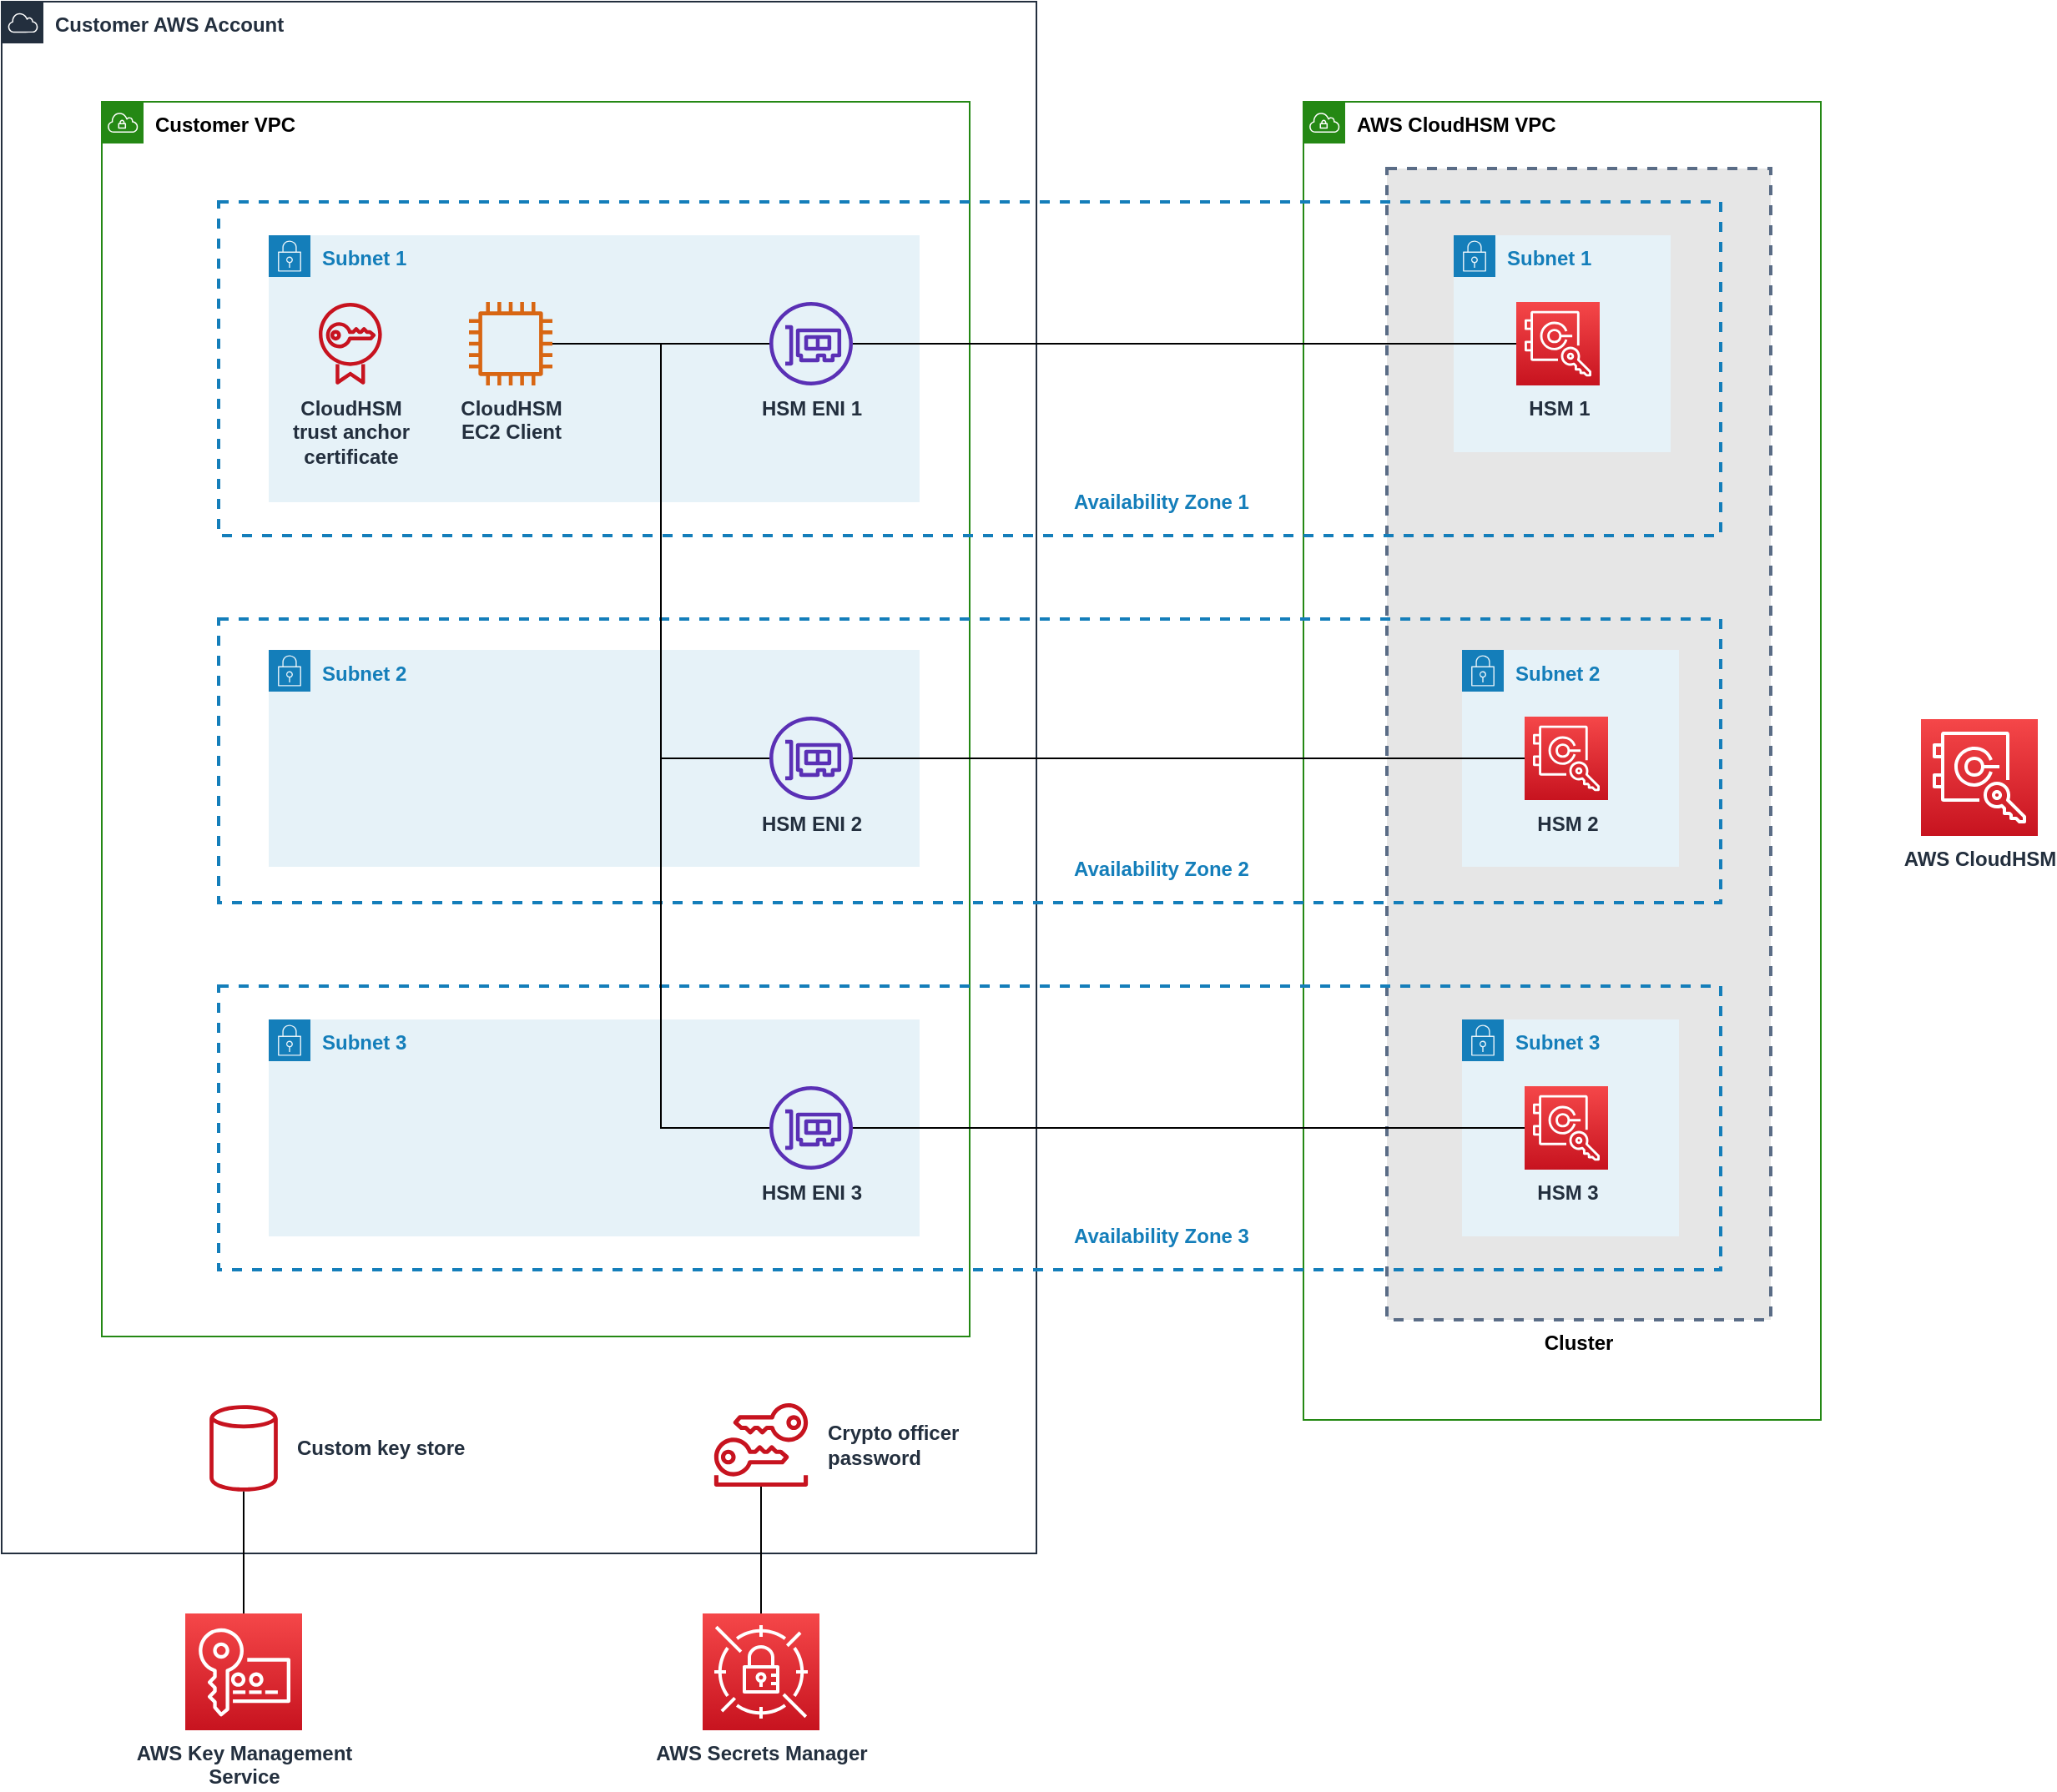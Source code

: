 <mxfile version="14.5.1" type="device" pages="2"><diagram id="pj7BtTCpgWlBwVi6q6ME" name="cloudhsm-cluster"><mxGraphModel dx="2066" dy="1265" grid="1" gridSize="10" guides="1" tooltips="1" connect="1" arrows="1" fold="1" page="1" pageScale="1" pageWidth="1100" pageHeight="850" math="0" shadow="0"><root><mxCell id="0"/><mxCell id="1" parent="0"/><mxCell id="81QZyICx6uU61rrQqXN_-7" value="&lt;font color=&quot;#000000&quot;&gt;AWS CloudHSM VPC&lt;/font&gt;" style="points=[[0,0],[0.25,0],[0.5,0],[0.75,0],[1,0],[1,0.25],[1,0.5],[1,0.75],[1,1],[0.75,1],[0.5,1],[0.25,1],[0,1],[0,0.75],[0,0.5],[0,0.25]];outlineConnect=0;gradientColor=none;html=1;whiteSpace=wrap;fontSize=12;fontStyle=1;shape=mxgraph.aws4.group;grIcon=mxgraph.aws4.group_vpc;strokeColor=#248814;fillColor=none;verticalAlign=top;align=left;spacingLeft=30;fontColor=#AAB7B8;dashed=0;" vertex="1" parent="1"><mxGeometry x="1140" y="140" width="310" height="790" as="geometry"/></mxCell><mxCell id="81QZyICx6uU61rrQqXN_-9" value="Cluster" style="strokeColor=#5A6C86;dashed=1;verticalAlign=top;fontStyle=1;labelPosition=center;verticalLabelPosition=bottom;align=center;strokeWidth=2;fillColor=#E6E6E6;" vertex="1" parent="1"><mxGeometry x="1190" y="180" width="230" height="690" as="geometry"/></mxCell><mxCell id="81QZyICx6uU61rrQqXN_-4" value="Customer AWS Account" style="points=[[0,0],[0.25,0],[0.5,0],[0.75,0],[1,0],[1,0.25],[1,0.5],[1,0.75],[1,1],[0.75,1],[0.5,1],[0.25,1],[0,1],[0,0.75],[0,0.5],[0,0.25]];outlineConnect=0;gradientColor=none;html=1;whiteSpace=wrap;fontSize=12;fontStyle=1;shape=mxgraph.aws4.group;grIcon=mxgraph.aws4.group_aws_cloud;strokeColor=#232F3E;fillColor=none;verticalAlign=top;align=left;spacingLeft=30;fontColor=#232F3E;dashed=0;" vertex="1" parent="1"><mxGeometry x="360" y="80" width="620" height="930" as="geometry"/></mxCell><mxCell id="81QZyICx6uU61rrQqXN_-3" value="&lt;font color=&quot;#000000&quot;&gt;Customer VPC&lt;/font&gt;" style="points=[[0,0],[0.25,0],[0.5,0],[0.75,0],[1,0],[1,0.25],[1,0.5],[1,0.75],[1,1],[0.75,1],[0.5,1],[0.25,1],[0,1],[0,0.75],[0,0.5],[0,0.25]];outlineConnect=0;gradientColor=none;html=1;whiteSpace=wrap;fontSize=12;fontStyle=1;shape=mxgraph.aws4.group;grIcon=mxgraph.aws4.group_vpc;strokeColor=#248814;fillColor=none;verticalAlign=top;align=left;spacingLeft=30;fontColor=#AAB7B8;dashed=0;" vertex="1" parent="1"><mxGeometry x="420" y="140" width="520" height="740" as="geometry"/></mxCell><mxCell id="81QZyICx6uU61rrQqXN_-21" value="" style="fillColor=none;strokeColor=#147EBA;dashed=1;verticalAlign=top;fontStyle=1;fontColor=#147EBA;labelPosition=center;verticalLabelPosition=bottom;align=center;strokeWidth=2;" vertex="1" parent="1"><mxGeometry x="490" y="200" width="900" height="200" as="geometry"/></mxCell><mxCell id="81QZyICx6uU61rrQqXN_-22" value="" style="fillColor=none;strokeColor=#147EBA;dashed=1;verticalAlign=top;fontStyle=1;fontColor=#147EBA;labelPosition=center;verticalLabelPosition=bottom;align=center;strokeWidth=2;" vertex="1" parent="1"><mxGeometry x="490" y="450" width="900" height="170" as="geometry"/></mxCell><mxCell id="81QZyICx6uU61rrQqXN_-23" value="" style="fillColor=none;strokeColor=#147EBA;dashed=1;verticalAlign=top;fontStyle=1;fontColor=#147EBA;labelPosition=center;verticalLabelPosition=bottom;align=center;strokeWidth=2;" vertex="1" parent="1"><mxGeometry x="490" y="670" width="900" height="170" as="geometry"/></mxCell><mxCell id="81QZyICx6uU61rrQqXN_-10" value="Subnet 1" style="points=[[0,0],[0.25,0],[0.5,0],[0.75,0],[1,0],[1,0.25],[1,0.5],[1,0.75],[1,1],[0.75,1],[0.5,1],[0.25,1],[0,1],[0,0.75],[0,0.5],[0,0.25]];outlineConnect=0;gradientColor=none;html=1;whiteSpace=wrap;fontSize=12;fontStyle=1;shape=mxgraph.aws4.group;grIcon=mxgraph.aws4.group_security_group;grStroke=0;strokeColor=#147EBA;fillColor=#E6F2F8;verticalAlign=top;align=left;spacingLeft=30;fontColor=#147EBA;dashed=0;" vertex="1" parent="1"><mxGeometry x="1230" y="220" width="130" height="130" as="geometry"/></mxCell><mxCell id="81QZyICx6uU61rrQqXN_-8" value="HSM 1" style="points=[[0,0,0],[0.25,0,0],[0.5,0,0],[0.75,0,0],[1,0,0],[0,1,0],[0.25,1,0],[0.5,1,0],[0.75,1,0],[1,1,0],[0,0.25,0],[0,0.5,0],[0,0.75,0],[1,0.25,0],[1,0.5,0],[1,0.75,0]];outlineConnect=0;fontColor=#232F3E;gradientColor=#F54749;gradientDirection=north;fillColor=#C7131F;strokeColor=#ffffff;dashed=0;verticalLabelPosition=bottom;verticalAlign=top;align=center;html=1;fontSize=12;fontStyle=1;aspect=fixed;shape=mxgraph.aws4.resourceIcon;resIcon=mxgraph.aws4.cloudhsm;" vertex="1" parent="1"><mxGeometry x="1267.5" y="260" width="50" height="50" as="geometry"/></mxCell><mxCell id="81QZyICx6uU61rrQqXN_-11" value="Subnet 2" style="points=[[0,0],[0.25,0],[0.5,0],[0.75,0],[1,0],[1,0.25],[1,0.5],[1,0.75],[1,1],[0.75,1],[0.5,1],[0.25,1],[0,1],[0,0.75],[0,0.5],[0,0.25]];outlineConnect=0;gradientColor=none;html=1;whiteSpace=wrap;fontSize=12;fontStyle=1;shape=mxgraph.aws4.group;grIcon=mxgraph.aws4.group_security_group;grStroke=0;strokeColor=#147EBA;fillColor=#E6F2F8;verticalAlign=top;align=left;spacingLeft=30;fontColor=#147EBA;dashed=0;" vertex="1" parent="1"><mxGeometry x="1235" y="468.5" width="130" height="130" as="geometry"/></mxCell><mxCell id="81QZyICx6uU61rrQqXN_-12" value="HSM 2" style="points=[[0,0,0],[0.25,0,0],[0.5,0,0],[0.75,0,0],[1,0,0],[0,1,0],[0.25,1,0],[0.5,1,0],[0.75,1,0],[1,1,0],[0,0.25,0],[0,0.5,0],[0,0.75,0],[1,0.25,0],[1,0.5,0],[1,0.75,0]];outlineConnect=0;fontColor=#232F3E;gradientColor=#F54749;gradientDirection=north;fillColor=#C7131F;strokeColor=#ffffff;dashed=0;verticalLabelPosition=bottom;verticalAlign=top;align=center;html=1;fontSize=12;fontStyle=1;aspect=fixed;shape=mxgraph.aws4.resourceIcon;resIcon=mxgraph.aws4.cloudhsm;" vertex="1" parent="1"><mxGeometry x="1272.5" y="508.5" width="50" height="50" as="geometry"/></mxCell><mxCell id="81QZyICx6uU61rrQqXN_-13" value="Subnet 3" style="points=[[0,0],[0.25,0],[0.5,0],[0.75,0],[1,0],[1,0.25],[1,0.5],[1,0.75],[1,1],[0.75,1],[0.5,1],[0.25,1],[0,1],[0,0.75],[0,0.5],[0,0.25]];outlineConnect=0;gradientColor=none;html=1;whiteSpace=wrap;fontSize=12;fontStyle=1;shape=mxgraph.aws4.group;grIcon=mxgraph.aws4.group_security_group;grStroke=0;strokeColor=#147EBA;fillColor=#E6F2F8;verticalAlign=top;align=left;spacingLeft=30;fontColor=#147EBA;dashed=0;" vertex="1" parent="1"><mxGeometry x="1235" y="690" width="130" height="130" as="geometry"/></mxCell><mxCell id="81QZyICx6uU61rrQqXN_-14" value="HSM 3" style="points=[[0,0,0],[0.25,0,0],[0.5,0,0],[0.75,0,0],[1,0,0],[0,1,0],[0.25,1,0],[0.5,1,0],[0.75,1,0],[1,1,0],[0,0.25,0],[0,0.5,0],[0,0.75,0],[1,0.25,0],[1,0.5,0],[1,0.75,0]];outlineConnect=0;fontColor=#232F3E;gradientColor=#F54749;gradientDirection=north;fillColor=#C7131F;strokeColor=#ffffff;dashed=0;verticalLabelPosition=bottom;verticalAlign=top;align=center;html=1;fontSize=12;fontStyle=1;aspect=fixed;shape=mxgraph.aws4.resourceIcon;resIcon=mxgraph.aws4.cloudhsm;" vertex="1" parent="1"><mxGeometry x="1272.5" y="730" width="50" height="50" as="geometry"/></mxCell><mxCell id="81QZyICx6uU61rrQqXN_-15" value="Subnet 1" style="points=[[0,0],[0.25,0],[0.5,0],[0.75,0],[1,0],[1,0.25],[1,0.5],[1,0.75],[1,1],[0.75,1],[0.5,1],[0.25,1],[0,1],[0,0.75],[0,0.5],[0,0.25]];outlineConnect=0;gradientColor=none;html=1;whiteSpace=wrap;fontSize=12;fontStyle=1;shape=mxgraph.aws4.group;grIcon=mxgraph.aws4.group_security_group;grStroke=0;strokeColor=#147EBA;fillColor=#E6F2F8;verticalAlign=top;align=left;spacingLeft=30;fontColor=#147EBA;dashed=0;" vertex="1" parent="1"><mxGeometry x="520" y="220" width="390" height="160" as="geometry"/></mxCell><mxCell id="81QZyICx6uU61rrQqXN_-16" value="HSM ENI 1" style="outlineConnect=0;fontColor=#232F3E;gradientColor=none;fillColor=#5A30B5;strokeColor=none;dashed=0;verticalLabelPosition=bottom;verticalAlign=top;align=center;html=1;fontSize=12;fontStyle=1;aspect=fixed;pointerEvents=1;shape=mxgraph.aws4.elastic_network_interface;" vertex="1" parent="1"><mxGeometry x="820" y="260" width="50" height="50" as="geometry"/></mxCell><mxCell id="81QZyICx6uU61rrQqXN_-17" value="Subnet 2" style="points=[[0,0],[0.25,0],[0.5,0],[0.75,0],[1,0],[1,0.25],[1,0.5],[1,0.75],[1,1],[0.75,1],[0.5,1],[0.25,1],[0,1],[0,0.75],[0,0.5],[0,0.25]];outlineConnect=0;gradientColor=none;html=1;whiteSpace=wrap;fontSize=12;fontStyle=1;shape=mxgraph.aws4.group;grIcon=mxgraph.aws4.group_security_group;grStroke=0;strokeColor=#147EBA;fillColor=#E6F2F8;verticalAlign=top;align=left;spacingLeft=30;fontColor=#147EBA;dashed=0;" vertex="1" parent="1"><mxGeometry x="520" y="468.5" width="390" height="130" as="geometry"/></mxCell><mxCell id="81QZyICx6uU61rrQqXN_-18" value="HSM ENI 2" style="outlineConnect=0;fontColor=#232F3E;gradientColor=none;fillColor=#5A30B5;strokeColor=none;dashed=0;verticalLabelPosition=bottom;verticalAlign=top;align=center;html=1;fontSize=12;fontStyle=1;aspect=fixed;pointerEvents=1;shape=mxgraph.aws4.elastic_network_interface;" vertex="1" parent="1"><mxGeometry x="820" y="508.5" width="50" height="50" as="geometry"/></mxCell><mxCell id="81QZyICx6uU61rrQqXN_-19" value="Subnet 3" style="points=[[0,0],[0.25,0],[0.5,0],[0.75,0],[1,0],[1,0.25],[1,0.5],[1,0.75],[1,1],[0.75,1],[0.5,1],[0.25,1],[0,1],[0,0.75],[0,0.5],[0,0.25]];outlineConnect=0;gradientColor=none;html=1;whiteSpace=wrap;fontSize=12;fontStyle=1;shape=mxgraph.aws4.group;grIcon=mxgraph.aws4.group_security_group;grStroke=0;strokeColor=#147EBA;fillColor=#E6F2F8;verticalAlign=top;align=left;spacingLeft=30;fontColor=#147EBA;dashed=0;" vertex="1" parent="1"><mxGeometry x="520" y="690" width="390" height="130" as="geometry"/></mxCell><mxCell id="81QZyICx6uU61rrQqXN_-20" value="HSM ENI 3" style="outlineConnect=0;fontColor=#232F3E;gradientColor=none;fillColor=#5A30B5;strokeColor=none;dashed=0;verticalLabelPosition=bottom;verticalAlign=top;align=center;html=1;fontSize=12;fontStyle=1;aspect=fixed;pointerEvents=1;shape=mxgraph.aws4.elastic_network_interface;" vertex="1" parent="1"><mxGeometry x="820" y="730" width="50" height="50" as="geometry"/></mxCell><mxCell id="81QZyICx6uU61rrQqXN_-25" value="&lt;b&gt;CloudHSM&lt;br&gt;EC2 Client&lt;/b&gt;" style="outlineConnect=0;fontColor=#232F3E;gradientColor=none;fillColor=#D86613;strokeColor=none;dashed=0;verticalLabelPosition=bottom;verticalAlign=top;align=center;html=1;fontSize=12;fontStyle=0;aspect=fixed;pointerEvents=1;shape=mxgraph.aws4.instance2;" vertex="1" parent="1"><mxGeometry x="640" y="260" width="50" height="50" as="geometry"/></mxCell><mxCell id="81QZyICx6uU61rrQqXN_-27" value="" style="edgeStyle=elbowEdgeStyle;rounded=0;orthogonalLoop=1;jettySize=auto;html=1;fontColor=#000000;endArrow=none;endFill=0;" edge="1" parent="1" source="81QZyICx6uU61rrQqXN_-8" target="81QZyICx6uU61rrQqXN_-16"><mxGeometry relative="1" as="geometry"><mxPoint x="1147.5" y="285" as="targetPoint"/></mxGeometry></mxCell><mxCell id="81QZyICx6uU61rrQqXN_-28" value="" style="edgeStyle=elbowEdgeStyle;rounded=0;orthogonalLoop=1;jettySize=auto;html=1;fontColor=#000000;endArrow=none;endFill=0;exitX=0;exitY=0.5;exitDx=0;exitDy=0;exitPerimeter=0;" edge="1" parent="1" source="81QZyICx6uU61rrQqXN_-12" target="81QZyICx6uU61rrQqXN_-18"><mxGeometry relative="1" as="geometry"><mxPoint x="1227.5" y="533" as="sourcePoint"/><mxPoint x="870" y="533" as="targetPoint"/></mxGeometry></mxCell><mxCell id="81QZyICx6uU61rrQqXN_-29" value="" style="edgeStyle=elbowEdgeStyle;rounded=0;orthogonalLoop=1;jettySize=auto;html=1;fontColor=#000000;endArrow=none;endFill=0;exitX=0;exitY=0.5;exitDx=0;exitDy=0;exitPerimeter=0;" edge="1" parent="1" source="81QZyICx6uU61rrQqXN_-14" target="81QZyICx6uU61rrQqXN_-20"><mxGeometry relative="1" as="geometry"><mxPoint x="1242.5" y="558.5" as="sourcePoint"/><mxPoint x="880" y="558.5" as="targetPoint"/></mxGeometry></mxCell><mxCell id="81QZyICx6uU61rrQqXN_-30" value="" style="edgeStyle=elbowEdgeStyle;rounded=0;orthogonalLoop=1;jettySize=auto;html=1;fontColor=#000000;endArrow=none;endFill=0;" edge="1" parent="1" source="81QZyICx6uU61rrQqXN_-16" target="81QZyICx6uU61rrQqXN_-25"><mxGeometry relative="1" as="geometry"><mxPoint x="1237.5" y="295" as="sourcePoint"/><mxPoint x="880" y="295" as="targetPoint"/></mxGeometry></mxCell><mxCell id="81QZyICx6uU61rrQqXN_-31" value="" style="edgeStyle=elbowEdgeStyle;rounded=0;orthogonalLoop=1;jettySize=auto;html=1;fontColor=#000000;endArrow=none;endFill=0;" edge="1" parent="1" source="81QZyICx6uU61rrQqXN_-18" target="81QZyICx6uU61rrQqXN_-25"><mxGeometry relative="1" as="geometry"><mxPoint x="830" y="295" as="sourcePoint"/><mxPoint x="700" y="295" as="targetPoint"/></mxGeometry></mxCell><mxCell id="81QZyICx6uU61rrQqXN_-32" value="" style="edgeStyle=elbowEdgeStyle;rounded=0;orthogonalLoop=1;jettySize=auto;html=1;fontColor=#000000;endArrow=none;endFill=0;" edge="1" parent="1" source="81QZyICx6uU61rrQqXN_-20" target="81QZyICx6uU61rrQqXN_-25"><mxGeometry relative="1" as="geometry"><mxPoint x="830" y="498.5" as="sourcePoint"/><mxPoint x="700" y="295" as="targetPoint"/></mxGeometry></mxCell><mxCell id="81QZyICx6uU61rrQqXN_-33" value="Crypto officer&lt;br&gt;password&amp;nbsp;" style="outlineConnect=0;fontColor=#232F3E;gradientColor=none;fillColor=#C7131F;strokeColor=none;dashed=0;verticalLabelPosition=middle;verticalAlign=middle;align=left;html=1;fontSize=12;fontStyle=1;aspect=fixed;pointerEvents=1;shape=mxgraph.aws4.long_term_security_credential;labelPosition=right;spacing=12;" vertex="1" parent="1"><mxGeometry x="786.74" y="920" width="56.52" height="50" as="geometry"/></mxCell><mxCell id="81QZyICx6uU61rrQqXN_-34" value="AWS CloudHSM" style="points=[[0,0,0],[0.25,0,0],[0.5,0,0],[0.75,0,0],[1,0,0],[0,1,0],[0.25,1,0],[0.5,1,0],[0.75,1,0],[1,1,0],[0,0.25,0],[0,0.5,0],[0,0.75,0],[1,0.25,0],[1,0.5,0],[1,0.75,0]];outlineConnect=0;fontColor=#232F3E;gradientColor=#F54749;gradientDirection=north;fillColor=#C7131F;strokeColor=#ffffff;dashed=0;verticalLabelPosition=bottom;verticalAlign=top;align=center;html=1;fontSize=12;fontStyle=1;aspect=fixed;shape=mxgraph.aws4.resourceIcon;resIcon=mxgraph.aws4.cloudhsm;" vertex="1" parent="1"><mxGeometry x="1510" y="510" width="70" height="70" as="geometry"/></mxCell><mxCell id="81QZyICx6uU61rrQqXN_-35" value="AWS Secrets Manager" style="points=[[0,0,0],[0.25,0,0],[0.5,0,0],[0.75,0,0],[1,0,0],[0,1,0],[0.25,1,0],[0.5,1,0],[0.75,1,0],[1,1,0],[0,0.25,0],[0,0.5,0],[0,0.75,0],[1,0.25,0],[1,0.5,0],[1,0.75,0]];outlineConnect=0;fontColor=#232F3E;gradientColor=#F54749;gradientDirection=north;fillColor=#C7131F;strokeColor=#ffffff;dashed=0;verticalLabelPosition=bottom;verticalAlign=top;align=center;html=1;fontSize=12;fontStyle=1;aspect=fixed;shape=mxgraph.aws4.resourceIcon;resIcon=mxgraph.aws4.secrets_manager;" vertex="1" parent="1"><mxGeometry x="780" y="1046" width="70" height="70" as="geometry"/></mxCell><mxCell id="81QZyICx6uU61rrQqXN_-36" value="" style="edgeStyle=elbowEdgeStyle;rounded=0;orthogonalLoop=1;jettySize=auto;html=1;fontColor=#000000;endArrow=none;endFill=0;exitX=0.5;exitY=0;exitDx=0;exitDy=0;exitPerimeter=0;" edge="1" parent="1" source="81QZyICx6uU61rrQqXN_-35" target="81QZyICx6uU61rrQqXN_-33"><mxGeometry relative="1" as="geometry"><mxPoint x="1469.24" y="725" as="sourcePoint"/><mxPoint x="1106.74" y="725" as="targetPoint"/></mxGeometry></mxCell><mxCell id="81QZyICx6uU61rrQqXN_-37" value="AWS Key Management&lt;br&gt;Service" style="points=[[0,0,0],[0.25,0,0],[0.5,0,0],[0.75,0,0],[1,0,0],[0,1,0],[0.25,1,0],[0.5,1,0],[0.75,1,0],[1,1,0],[0,0.25,0],[0,0.5,0],[0,0.75,0],[1,0.25,0],[1,0.5,0],[1,0.75,0]];outlineConnect=0;fontColor=#232F3E;gradientColor=#F54749;gradientDirection=north;fillColor=#C7131F;strokeColor=#ffffff;dashed=0;verticalLabelPosition=bottom;verticalAlign=top;align=center;html=1;fontSize=12;fontStyle=1;aspect=fixed;shape=mxgraph.aws4.resourceIcon;resIcon=mxgraph.aws4.key_management_service;" vertex="1" parent="1"><mxGeometry x="470" y="1046" width="70" height="70" as="geometry"/></mxCell><mxCell id="81QZyICx6uU61rrQqXN_-38" value="Custom key store" style="outlineConnect=0;fontColor=#232F3E;gradientColor=none;strokeColor=none;dashed=0;verticalLabelPosition=middle;verticalAlign=middle;align=left;html=1;fontSize=12;fontStyle=1;aspect=fixed;pointerEvents=1;shape=mxgraph.aws4.generic_database;fillColor=#C7131F;labelPosition=right;spacing=12;" vertex="1" parent="1"><mxGeometry x="484.57" y="920" width="40.85" height="54" as="geometry"/></mxCell><mxCell id="81QZyICx6uU61rrQqXN_-39" value="" style="edgeStyle=elbowEdgeStyle;rounded=0;orthogonalLoop=1;jettySize=auto;html=1;fontColor=#000000;endArrow=none;endFill=0;exitX=0.5;exitY=0;exitDx=0;exitDy=0;exitPerimeter=0;" edge="1" parent="1" source="81QZyICx6uU61rrQqXN_-37" target="81QZyICx6uU61rrQqXN_-38"><mxGeometry relative="1" as="geometry"><mxPoint x="308.26" y="1060" as="sourcePoint"/><mxPoint x="308" y="970" as="targetPoint"/></mxGeometry></mxCell><mxCell id="81QZyICx6uU61rrQqXN_-40" value="CloudHSM&lt;br&gt;trust anchor&lt;br&gt;certificate" style="outlineConnect=0;fontColor=#232F3E;gradientColor=none;strokeColor=none;dashed=0;verticalLabelPosition=bottom;verticalAlign=top;align=center;html=1;fontSize=12;fontStyle=1;aspect=fixed;pointerEvents=1;shape=mxgraph.aws4.certificate_manager;fillColor=#C7131F;" vertex="1" parent="1"><mxGeometry x="550" y="260" width="37.82" height="50" as="geometry"/></mxCell><mxCell id="81QZyICx6uU61rrQqXN_-41" value="&lt;span style=&quot;color: rgb(20 , 126 , 186) ; font-weight: 700&quot;&gt;Availability Zone 1&lt;/span&gt;" style="text;html=1;strokeColor=none;fillColor=none;align=center;verticalAlign=middle;whiteSpace=wrap;rounded=0;fontColor=#000000;" vertex="1" parent="1"><mxGeometry x="970" y="370" width="170" height="20" as="geometry"/></mxCell><mxCell id="81QZyICx6uU61rrQqXN_-42" value="&lt;span style=&quot;color: rgb(20 , 126 , 186) ; font-weight: 700&quot;&gt;Availability Zone 2&lt;/span&gt;" style="text;html=1;strokeColor=none;fillColor=none;align=center;verticalAlign=middle;whiteSpace=wrap;rounded=0;fontColor=#000000;" vertex="1" parent="1"><mxGeometry x="970" y="590" width="170" height="20" as="geometry"/></mxCell><mxCell id="81QZyICx6uU61rrQqXN_-43" value="&lt;span style=&quot;color: rgb(20 , 126 , 186) ; font-weight: 700&quot;&gt;Availability Zone 3&lt;/span&gt;" style="text;html=1;strokeColor=none;fillColor=none;align=center;verticalAlign=middle;whiteSpace=wrap;rounded=0;fontColor=#000000;" vertex="1" parent="1"><mxGeometry x="970" y="810" width="170" height="20" as="geometry"/></mxCell></root></mxGraphModel></diagram><diagram id="g70IaXKOi9dgWWWwPPgG" name="lifecycle-automation"><mxGraphModel dx="2066" dy="1265" grid="1" gridSize="10" guides="1" tooltips="1" connect="1" arrows="1" fold="1" page="1" pageScale="1" pageWidth="1100" pageHeight="850" math="0" shadow="0"><root><mxCell id="IIw93woYsKADVbD83Coo-0"/><mxCell id="IIw93woYsKADVbD83Coo-1" parent="IIw93woYsKADVbD83Coo-0"/><mxCell id="IIw93woYsKADVbD83Coo-2" value="AWS Step Functions" style="points=[[0,0,0],[0.25,0,0],[0.5,0,0],[0.75,0,0],[1,0,0],[0,1,0],[0.25,1,0],[0.5,1,0],[0.75,1,0],[1,1,0],[0,0.25,0],[0,0.5,0],[0,0.75,0],[1,0.25,0],[1,0.5,0],[1,0.75,0]];outlineConnect=0;fontColor=#232F3E;gradientColor=#F34482;gradientDirection=north;fillColor=#BC1356;strokeColor=#ffffff;dashed=0;verticalLabelPosition=bottom;verticalAlign=top;align=center;html=1;fontSize=12;fontStyle=1;aspect=fixed;shape=mxgraph.aws4.resourceIcon;resIcon=mxgraph.aws4.step_functions;" vertex="1" parent="IIw93woYsKADVbD83Coo-1"><mxGeometry x="610" y="340" width="70" height="70" as="geometry"/></mxCell><mxCell id="IIw93woYsKADVbD83Coo-14" value="&lt;b&gt;AWS CloudFormation&lt;/b&gt;" style="points=[[0,0,0],[0.25,0,0],[0.5,0,0],[0.75,0,0],[1,0,0],[0,1,0],[0.25,1,0],[0.5,1,0],[0.75,1,0],[1,1,0],[0,0.25,0],[0,0.5,0],[0,0.75,0],[1,0.25,0],[1,0.5,0],[1,0.75,0]];points=[[0,0,0],[0.25,0,0],[0.5,0,0],[0.75,0,0],[1,0,0],[0,1,0],[0.25,1,0],[0.5,1,0],[0.75,1,0],[1,1,0],[0,0.25,0],[0,0.5,0],[0,0.75,0],[1,0.25,0],[1,0.5,0],[1,0.75,0]];outlineConnect=0;fontColor=#232F3E;gradientColor=#F34482;gradientDirection=north;fillColor=#BC1356;strokeColor=#ffffff;dashed=0;verticalLabelPosition=bottom;verticalAlign=top;align=center;html=1;fontSize=12;fontStyle=0;aspect=fixed;shape=mxgraph.aws4.resourceIcon;resIcon=mxgraph.aws4.cloudformation;" vertex="1" parent="IIw93woYsKADVbD83Coo-1"><mxGeometry x="161.66" y="340" width="70" height="70" as="geometry"/></mxCell><mxCell id="IIw93woYsKADVbD83Coo-15" value="&lt;b&gt;AWS Lambda&lt;/b&gt;" style="points=[[0,0,0],[0.25,0,0],[0.5,0,0],[0.75,0,0],[1,0,0],[0,1,0],[0.25,1,0],[0.5,1,0],[0.75,1,0],[1,1,0],[0,0.25,0],[0,0.5,0],[0,0.75,0],[1,0.25,0],[1,0.5,0],[1,0.75,0]];outlineConnect=0;fontColor=#232F3E;gradientColor=#F78E04;gradientDirection=north;fillColor=#D05C17;strokeColor=#ffffff;dashed=0;verticalLabelPosition=bottom;verticalAlign=top;align=center;html=1;fontSize=12;fontStyle=0;aspect=fixed;shape=mxgraph.aws4.resourceIcon;resIcon=mxgraph.aws4.lambda;" vertex="1" parent="IIw93woYsKADVbD83Coo-1"><mxGeometry x="810" y="340" width="70" height="70" as="geometry"/></mxCell><mxCell id="WmZNfnQTcidVNB5g49Xm-0" value="&lt;b&gt;CloudHSM&lt;br&gt;EC2 Client&lt;/b&gt;" style="outlineConnect=0;fontColor=#232F3E;gradientColor=none;fillColor=#D86613;strokeColor=none;dashed=0;verticalLabelPosition=bottom;verticalAlign=top;align=center;html=1;fontSize=12;fontStyle=0;aspect=fixed;pointerEvents=1;shape=mxgraph.aws4.instance2;" vertex="1" parent="IIw93woYsKADVbD83Coo-1"><mxGeometry x="400" y="160" width="50" height="50" as="geometry"/></mxCell><mxCell id="WmZNfnQTcidVNB5g49Xm-1" value="CloudFormation&lt;br&gt;Template" style="outlineConnect=0;fontColor=#232F3E;gradientColor=none;fillColor=#BC1356;strokeColor=none;dashed=0;verticalLabelPosition=bottom;verticalAlign=top;align=center;html=1;fontSize=12;fontStyle=1;aspect=fixed;pointerEvents=1;shape=mxgraph.aws4.template;" vertex="1" parent="IIw93woYsKADVbD83Coo-1"><mxGeometry x="170" y="160" width="53.33" height="64" as="geometry"/></mxCell></root></mxGraphModel></diagram></mxfile>